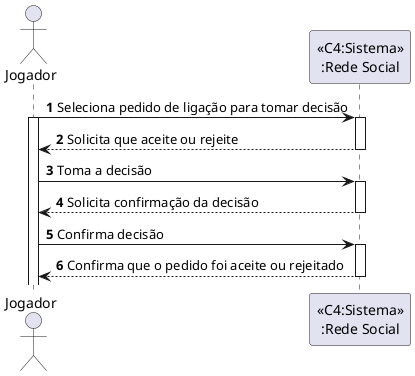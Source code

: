 @startuml
autonumber

actor "Jogador" as USER
participant "<<C4:Sistema>>\n:Rede Social" as S

USER -> S : Seleciona pedido de ligação para tomar decisão
activate USER
activate S

S --> USER : Solicita que aceite ou rejeite
deactivate S

USER -> S : Toma a decisão

activate S

S --> USER : Solicita confirmação da decisão
deactivate S

USER -> S : Confirma decisão

activate S

S --> USER : Confirma que o pedido foi aceite ou rejeitado
deactivate S



@enduml